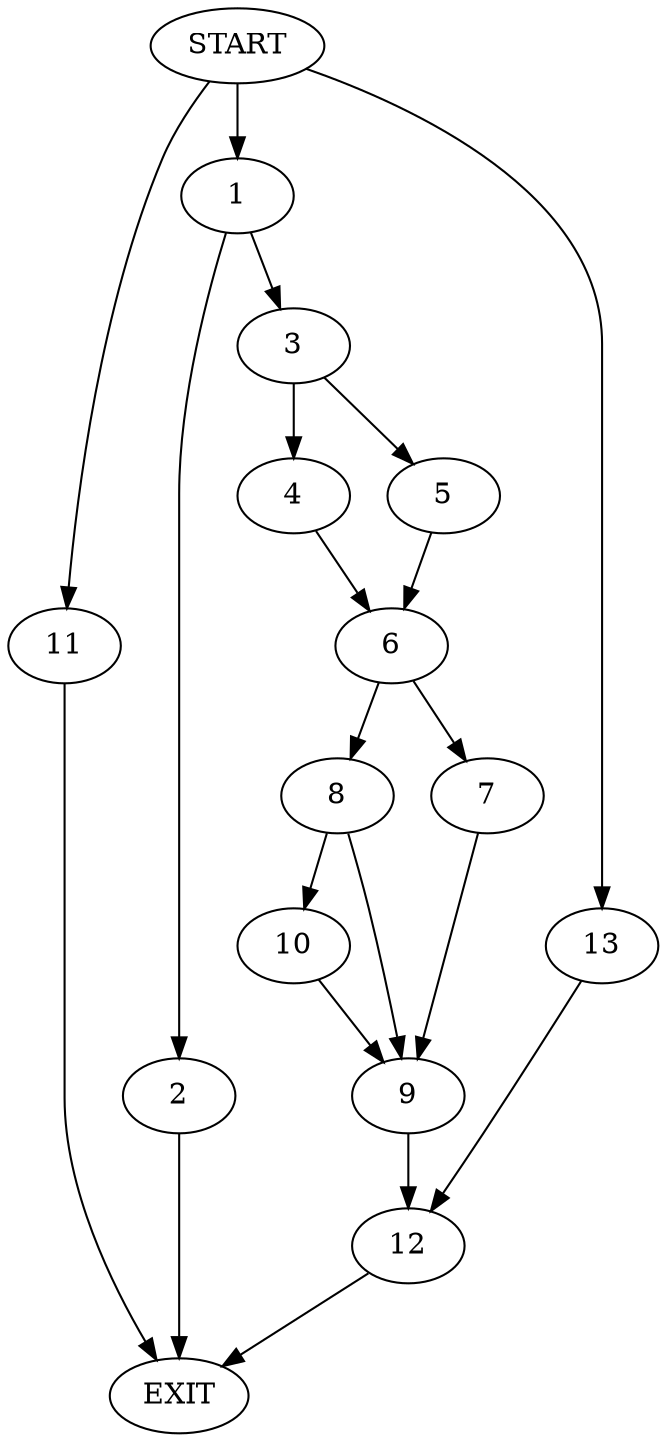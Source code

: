 digraph {
0 [label="START"]
14 [label="EXIT"]
0 -> 1
1 -> 2
1 -> 3
2 -> 14
3 -> 4
3 -> 5
5 -> 6
4 -> 6
6 -> 7
6 -> 8
7 -> 9
8 -> 10
8 -> 9
0 -> 11
11 -> 14
9 -> 12
10 -> 9
12 -> 14
0 -> 13
13 -> 12
}
